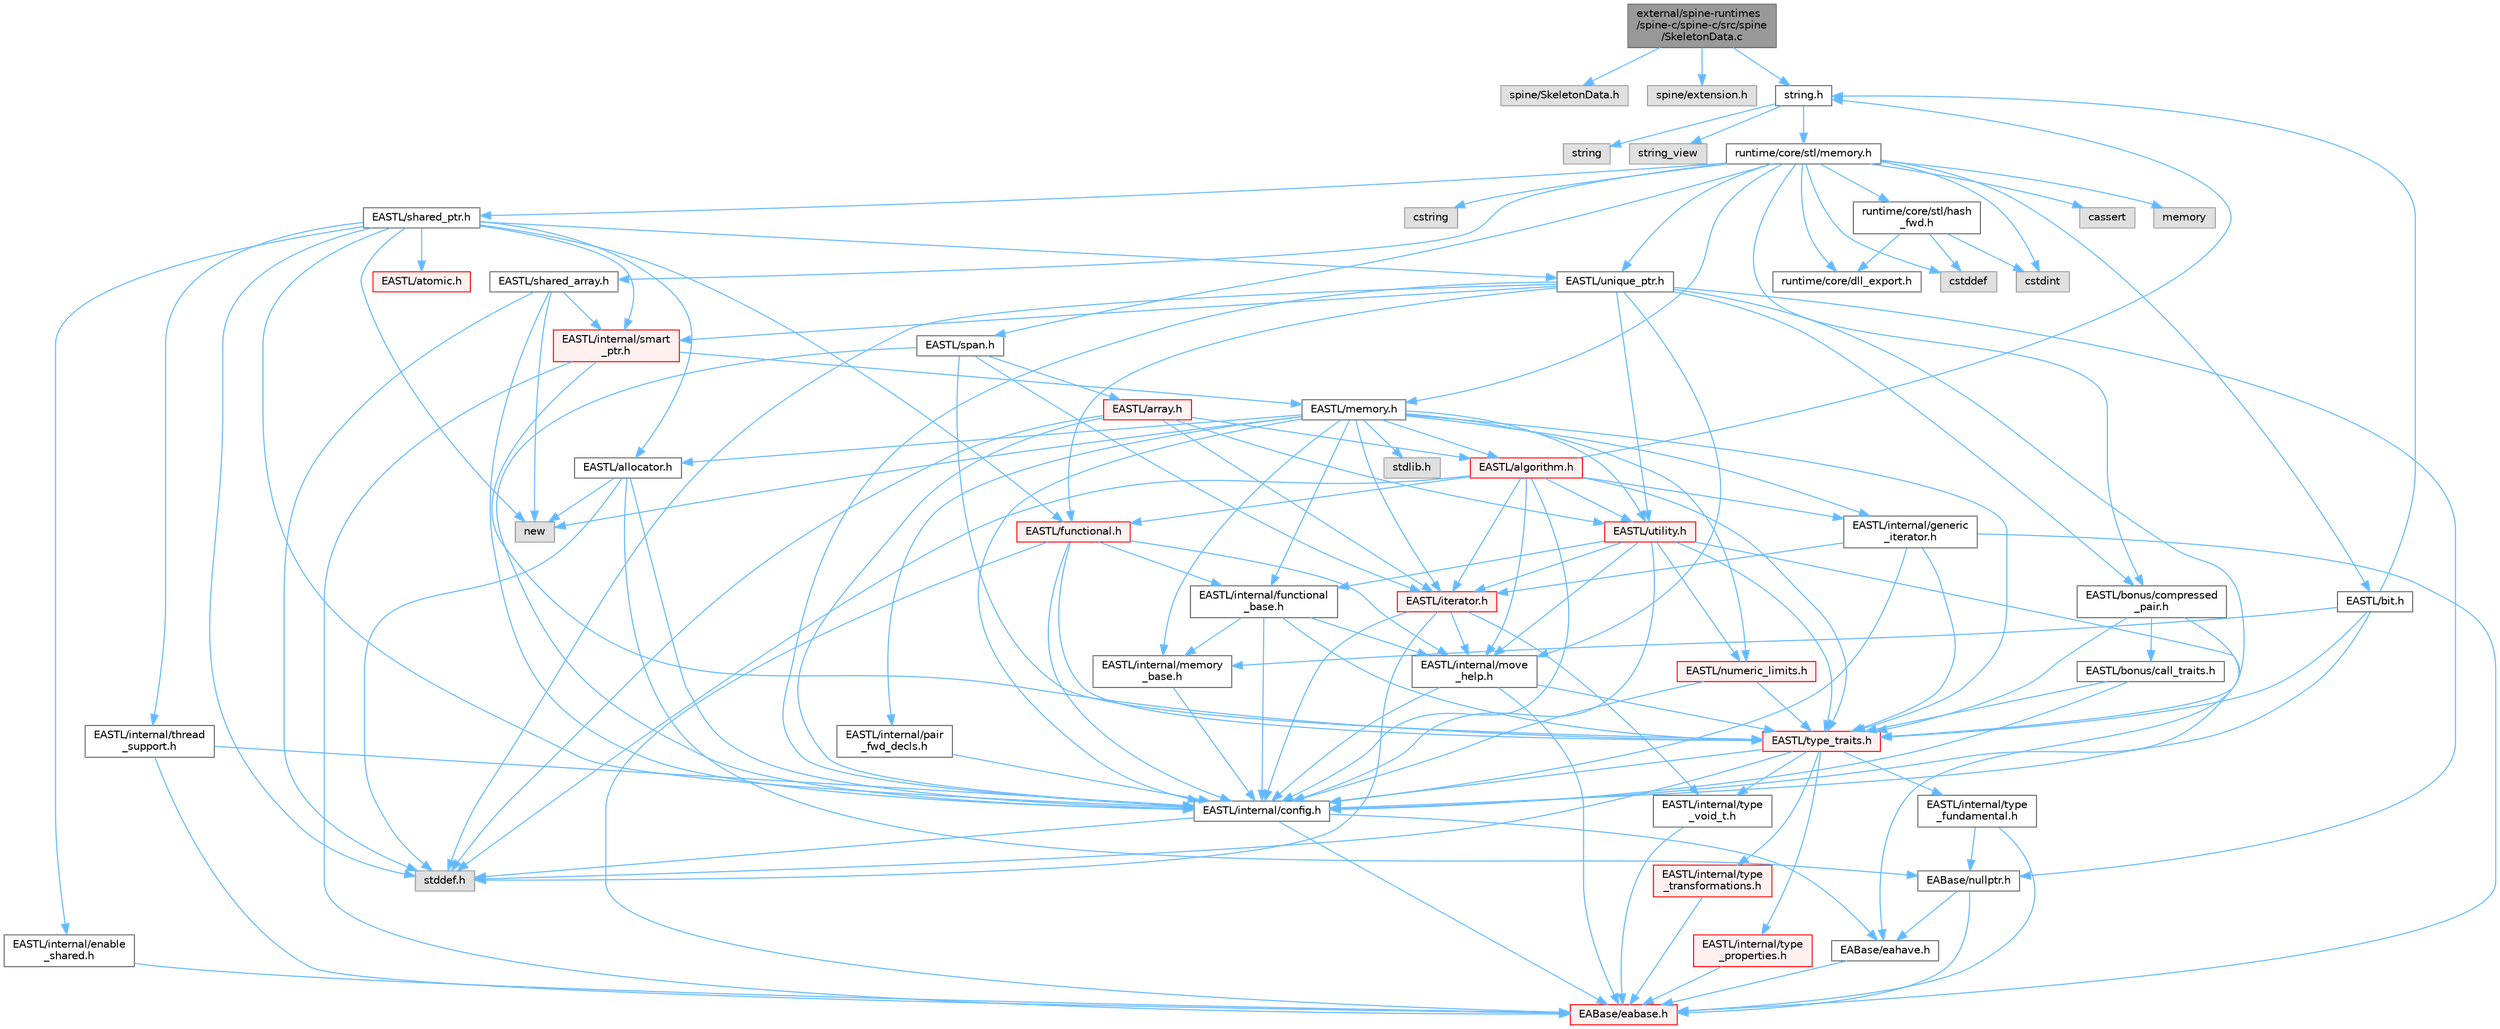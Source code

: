 digraph "external/spine-runtimes/spine-c/spine-c/src/spine/SkeletonData.c"
{
 // LATEX_PDF_SIZE
  bgcolor="transparent";
  edge [fontname=Helvetica,fontsize=10,labelfontname=Helvetica,labelfontsize=10];
  node [fontname=Helvetica,fontsize=10,shape=box,height=0.2,width=0.4];
  Node1 [id="Node000001",label="external/spine-runtimes\l/spine-c/spine-c/src/spine\l/SkeletonData.c",height=0.2,width=0.4,color="gray40", fillcolor="grey60", style="filled", fontcolor="black",tooltip=" "];
  Node1 -> Node2 [id="edge145_Node000001_Node000002",color="steelblue1",style="solid",tooltip=" "];
  Node2 [id="Node000002",label="spine/SkeletonData.h",height=0.2,width=0.4,color="grey60", fillcolor="#E0E0E0", style="filled",tooltip=" "];
  Node1 -> Node3 [id="edge146_Node000001_Node000003",color="steelblue1",style="solid",tooltip=" "];
  Node3 [id="Node000003",label="spine/extension.h",height=0.2,width=0.4,color="grey60", fillcolor="#E0E0E0", style="filled",tooltip=" "];
  Node1 -> Node4 [id="edge147_Node000001_Node000004",color="steelblue1",style="solid",tooltip=" "];
  Node4 [id="Node000004",label="string.h",height=0.2,width=0.4,color="grey40", fillcolor="white", style="filled",URL="$string_8h.html",tooltip=" "];
  Node4 -> Node5 [id="edge148_Node000004_Node000005",color="steelblue1",style="solid",tooltip=" "];
  Node5 [id="Node000005",label="string",height=0.2,width=0.4,color="grey60", fillcolor="#E0E0E0", style="filled",tooltip=" "];
  Node4 -> Node6 [id="edge149_Node000004_Node000006",color="steelblue1",style="solid",tooltip=" "];
  Node6 [id="Node000006",label="string_view",height=0.2,width=0.4,color="grey60", fillcolor="#E0E0E0", style="filled",tooltip=" "];
  Node4 -> Node7 [id="edge150_Node000004_Node000007",color="steelblue1",style="solid",tooltip=" "];
  Node7 [id="Node000007",label="runtime/core/stl/memory.h",height=0.2,width=0.4,color="grey40", fillcolor="white", style="filled",URL="$runtime_2core_2stl_2memory_8h.html",tooltip=" "];
  Node7 -> Node8 [id="edge151_Node000007_Node000008",color="steelblue1",style="solid",tooltip=" "];
  Node8 [id="Node000008",label="cstddef",height=0.2,width=0.4,color="grey60", fillcolor="#E0E0E0", style="filled",tooltip=" "];
  Node7 -> Node9 [id="edge152_Node000007_Node000009",color="steelblue1",style="solid",tooltip=" "];
  Node9 [id="Node000009",label="cstdint",height=0.2,width=0.4,color="grey60", fillcolor="#E0E0E0", style="filled",tooltip=" "];
  Node7 -> Node10 [id="edge153_Node000007_Node000010",color="steelblue1",style="solid",tooltip=" "];
  Node10 [id="Node000010",label="cassert",height=0.2,width=0.4,color="grey60", fillcolor="#E0E0E0", style="filled",tooltip=" "];
  Node7 -> Node11 [id="edge154_Node000007_Node000011",color="steelblue1",style="solid",tooltip=" "];
  Node11 [id="Node000011",label="memory",height=0.2,width=0.4,color="grey60", fillcolor="#E0E0E0", style="filled",tooltip=" "];
  Node7 -> Node12 [id="edge155_Node000007_Node000012",color="steelblue1",style="solid",tooltip=" "];
  Node12 [id="Node000012",label="cstring",height=0.2,width=0.4,color="grey60", fillcolor="#E0E0E0", style="filled",tooltip=" "];
  Node7 -> Node13 [id="edge156_Node000007_Node000013",color="steelblue1",style="solid",tooltip=" "];
  Node13 [id="Node000013",label="EASTL/bit.h",height=0.2,width=0.4,color="grey40", fillcolor="white", style="filled",URL="$bit_8h.html",tooltip=" "];
  Node13 -> Node14 [id="edge157_Node000013_Node000014",color="steelblue1",style="solid",tooltip=" "];
  Node14 [id="Node000014",label="EASTL/internal/config.h",height=0.2,width=0.4,color="grey40", fillcolor="white", style="filled",URL="$runtime_2_e_a_s_t_l_2include_2_e_a_s_t_l_2internal_2config_8h.html",tooltip=" "];
  Node14 -> Node15 [id="edge158_Node000014_Node000015",color="steelblue1",style="solid",tooltip=" "];
  Node15 [id="Node000015",label="EABase/eabase.h",height=0.2,width=0.4,color="red", fillcolor="#FFF0F0", style="filled",URL="$eabase_8h.html",tooltip=" "];
  Node14 -> Node21 [id="edge159_Node000014_Node000021",color="steelblue1",style="solid",tooltip=" "];
  Node21 [id="Node000021",label="EABase/eahave.h",height=0.2,width=0.4,color="grey40", fillcolor="white", style="filled",URL="$eahave_8h.html",tooltip=" "];
  Node21 -> Node15 [id="edge160_Node000021_Node000015",color="steelblue1",style="solid",tooltip=" "];
  Node14 -> Node22 [id="edge161_Node000014_Node000022",color="steelblue1",style="solid",tooltip=" "];
  Node22 [id="Node000022",label="stddef.h",height=0.2,width=0.4,color="grey60", fillcolor="#E0E0E0", style="filled",tooltip=" "];
  Node13 -> Node23 [id="edge162_Node000013_Node000023",color="steelblue1",style="solid",tooltip=" "];
  Node23 [id="Node000023",label="EASTL/internal/memory\l_base.h",height=0.2,width=0.4,color="grey40", fillcolor="white", style="filled",URL="$memory__base_8h.html",tooltip=" "];
  Node23 -> Node14 [id="edge163_Node000023_Node000014",color="steelblue1",style="solid",tooltip=" "];
  Node13 -> Node24 [id="edge164_Node000013_Node000024",color="steelblue1",style="solid",tooltip=" "];
  Node24 [id="Node000024",label="EASTL/type_traits.h",height=0.2,width=0.4,color="red", fillcolor="#FFF0F0", style="filled",URL="$_e_a_s_t_l_2include_2_e_a_s_t_l_2type__traits_8h.html",tooltip=" "];
  Node24 -> Node14 [id="edge165_Node000024_Node000014",color="steelblue1",style="solid",tooltip=" "];
  Node24 -> Node22 [id="edge166_Node000024_Node000022",color="steelblue1",style="solid",tooltip=" "];
  Node24 -> Node25 [id="edge167_Node000024_Node000025",color="steelblue1",style="solid",tooltip=" "];
  Node25 [id="Node000025",label="EASTL/internal/type\l_fundamental.h",height=0.2,width=0.4,color="grey40", fillcolor="white", style="filled",URL="$type__fundamental_8h.html",tooltip=" "];
  Node25 -> Node15 [id="edge168_Node000025_Node000015",color="steelblue1",style="solid",tooltip=" "];
  Node25 -> Node26 [id="edge169_Node000025_Node000026",color="steelblue1",style="solid",tooltip=" "];
  Node26 [id="Node000026",label="EABase/nullptr.h",height=0.2,width=0.4,color="grey40", fillcolor="white", style="filled",URL="$nullptr_8h.html",tooltip=" "];
  Node26 -> Node15 [id="edge170_Node000026_Node000015",color="steelblue1",style="solid",tooltip=" "];
  Node26 -> Node21 [id="edge171_Node000026_Node000021",color="steelblue1",style="solid",tooltip=" "];
  Node24 -> Node27 [id="edge172_Node000024_Node000027",color="steelblue1",style="solid",tooltip=" "];
  Node27 [id="Node000027",label="EASTL/internal/type\l_transformations.h",height=0.2,width=0.4,color="red", fillcolor="#FFF0F0", style="filled",URL="$type__transformations_8h.html",tooltip=" "];
  Node27 -> Node15 [id="edge173_Node000027_Node000015",color="steelblue1",style="solid",tooltip=" "];
  Node24 -> Node29 [id="edge174_Node000024_Node000029",color="steelblue1",style="solid",tooltip=" "];
  Node29 [id="Node000029",label="EASTL/internal/type\l_void_t.h",height=0.2,width=0.4,color="grey40", fillcolor="white", style="filled",URL="$type__void__t_8h.html",tooltip=" "];
  Node29 -> Node15 [id="edge175_Node000029_Node000015",color="steelblue1",style="solid",tooltip=" "];
  Node24 -> Node30 [id="edge176_Node000024_Node000030",color="steelblue1",style="solid",tooltip=" "];
  Node30 [id="Node000030",label="EASTL/internal/type\l_properties.h",height=0.2,width=0.4,color="red", fillcolor="#FFF0F0", style="filled",URL="$type__properties_8h.html",tooltip=" "];
  Node30 -> Node15 [id="edge177_Node000030_Node000015",color="steelblue1",style="solid",tooltip=" "];
  Node13 -> Node4 [id="edge178_Node000013_Node000004",color="steelblue1",style="solid",tooltip=" "];
  Node7 -> Node34 [id="edge179_Node000007_Node000034",color="steelblue1",style="solid",tooltip=" "];
  Node34 [id="Node000034",label="EASTL/memory.h",height=0.2,width=0.4,color="grey40", fillcolor="white", style="filled",URL="$runtime_2_e_a_s_t_l_2include_2_e_a_s_t_l_2memory_8h.html",tooltip=" "];
  Node34 -> Node14 [id="edge180_Node000034_Node000014",color="steelblue1",style="solid",tooltip=" "];
  Node34 -> Node23 [id="edge181_Node000034_Node000023",color="steelblue1",style="solid",tooltip=" "];
  Node34 -> Node35 [id="edge182_Node000034_Node000035",color="steelblue1",style="solid",tooltip=" "];
  Node35 [id="Node000035",label="EASTL/internal/generic\l_iterator.h",height=0.2,width=0.4,color="grey40", fillcolor="white", style="filled",URL="$generic__iterator_8h.html",tooltip=" "];
  Node35 -> Node15 [id="edge183_Node000035_Node000015",color="steelblue1",style="solid",tooltip=" "];
  Node35 -> Node14 [id="edge184_Node000035_Node000014",color="steelblue1",style="solid",tooltip=" "];
  Node35 -> Node36 [id="edge185_Node000035_Node000036",color="steelblue1",style="solid",tooltip=" "];
  Node36 [id="Node000036",label="EASTL/iterator.h",height=0.2,width=0.4,color="red", fillcolor="#FFF0F0", style="filled",URL="$_e_a_s_t_l_2include_2_e_a_s_t_l_2iterator_8h.html",tooltip=" "];
  Node36 -> Node14 [id="edge186_Node000036_Node000014",color="steelblue1",style="solid",tooltip=" "];
  Node36 -> Node37 [id="edge187_Node000036_Node000037",color="steelblue1",style="solid",tooltip=" "];
  Node37 [id="Node000037",label="EASTL/internal/move\l_help.h",height=0.2,width=0.4,color="grey40", fillcolor="white", style="filled",URL="$move__help_8h.html",tooltip=" "];
  Node37 -> Node15 [id="edge188_Node000037_Node000015",color="steelblue1",style="solid",tooltip=" "];
  Node37 -> Node14 [id="edge189_Node000037_Node000014",color="steelblue1",style="solid",tooltip=" "];
  Node37 -> Node24 [id="edge190_Node000037_Node000024",color="steelblue1",style="solid",tooltip=" "];
  Node36 -> Node29 [id="edge191_Node000036_Node000029",color="steelblue1",style="solid",tooltip=" "];
  Node36 -> Node22 [id="edge192_Node000036_Node000022",color="steelblue1",style="solid",tooltip=" "];
  Node35 -> Node24 [id="edge193_Node000035_Node000024",color="steelblue1",style="solid",tooltip=" "];
  Node34 -> Node39 [id="edge194_Node000034_Node000039",color="steelblue1",style="solid",tooltip=" "];
  Node39 [id="Node000039",label="EASTL/internal/pair\l_fwd_decls.h",height=0.2,width=0.4,color="grey40", fillcolor="white", style="filled",URL="$pair__fwd__decls_8h.html",tooltip=" "];
  Node39 -> Node14 [id="edge195_Node000039_Node000014",color="steelblue1",style="solid",tooltip=" "];
  Node34 -> Node40 [id="edge196_Node000034_Node000040",color="steelblue1",style="solid",tooltip=" "];
  Node40 [id="Node000040",label="EASTL/internal/functional\l_base.h",height=0.2,width=0.4,color="grey40", fillcolor="white", style="filled",URL="$functional__base_8h.html",tooltip=" "];
  Node40 -> Node14 [id="edge197_Node000040_Node000014",color="steelblue1",style="solid",tooltip=" "];
  Node40 -> Node23 [id="edge198_Node000040_Node000023",color="steelblue1",style="solid",tooltip=" "];
  Node40 -> Node37 [id="edge199_Node000040_Node000037",color="steelblue1",style="solid",tooltip=" "];
  Node40 -> Node24 [id="edge200_Node000040_Node000024",color="steelblue1",style="solid",tooltip=" "];
  Node34 -> Node41 [id="edge201_Node000034_Node000041",color="steelblue1",style="solid",tooltip=" "];
  Node41 [id="Node000041",label="EASTL/algorithm.h",height=0.2,width=0.4,color="red", fillcolor="#FFF0F0", style="filled",URL="$_e_a_s_t_l_2include_2_e_a_s_t_l_2algorithm_8h.html",tooltip=" "];
  Node41 -> Node14 [id="edge202_Node000041_Node000014",color="steelblue1",style="solid",tooltip=" "];
  Node41 -> Node24 [id="edge203_Node000041_Node000024",color="steelblue1",style="solid",tooltip=" "];
  Node41 -> Node37 [id="edge204_Node000041_Node000037",color="steelblue1",style="solid",tooltip=" "];
  Node41 -> Node36 [id="edge205_Node000041_Node000036",color="steelblue1",style="solid",tooltip=" "];
  Node41 -> Node44 [id="edge206_Node000041_Node000044",color="steelblue1",style="solid",tooltip=" "];
  Node44 [id="Node000044",label="EASTL/functional.h",height=0.2,width=0.4,color="red", fillcolor="#FFF0F0", style="filled",URL="$_e_a_s_t_l_2include_2_e_a_s_t_l_2functional_8h.html",tooltip=" "];
  Node44 -> Node15 [id="edge207_Node000044_Node000015",color="steelblue1",style="solid",tooltip=" "];
  Node44 -> Node14 [id="edge208_Node000044_Node000014",color="steelblue1",style="solid",tooltip=" "];
  Node44 -> Node37 [id="edge209_Node000044_Node000037",color="steelblue1",style="solid",tooltip=" "];
  Node44 -> Node24 [id="edge210_Node000044_Node000024",color="steelblue1",style="solid",tooltip=" "];
  Node44 -> Node40 [id="edge211_Node000044_Node000040",color="steelblue1",style="solid",tooltip=" "];
  Node41 -> Node51 [id="edge212_Node000041_Node000051",color="steelblue1",style="solid",tooltip=" "];
  Node51 [id="Node000051",label="EASTL/utility.h",height=0.2,width=0.4,color="red", fillcolor="#FFF0F0", style="filled",URL="$runtime_2_e_a_s_t_l_2include_2_e_a_s_t_l_2utility_8h.html",tooltip=" "];
  Node51 -> Node14 [id="edge213_Node000051_Node000014",color="steelblue1",style="solid",tooltip=" "];
  Node51 -> Node24 [id="edge214_Node000051_Node000024",color="steelblue1",style="solid",tooltip=" "];
  Node51 -> Node36 [id="edge215_Node000051_Node000036",color="steelblue1",style="solid",tooltip=" "];
  Node51 -> Node52 [id="edge216_Node000051_Node000052",color="steelblue1",style="solid",tooltip=" "];
  Node52 [id="Node000052",label="EASTL/numeric_limits.h",height=0.2,width=0.4,color="red", fillcolor="#FFF0F0", style="filled",URL="$numeric__limits_8h.html",tooltip=" "];
  Node52 -> Node14 [id="edge217_Node000052_Node000014",color="steelblue1",style="solid",tooltip=" "];
  Node52 -> Node24 [id="edge218_Node000052_Node000024",color="steelblue1",style="solid",tooltip=" "];
  Node51 -> Node40 [id="edge219_Node000051_Node000040",color="steelblue1",style="solid",tooltip=" "];
  Node51 -> Node37 [id="edge220_Node000051_Node000037",color="steelblue1",style="solid",tooltip=" "];
  Node51 -> Node21 [id="edge221_Node000051_Node000021",color="steelblue1",style="solid",tooltip=" "];
  Node41 -> Node35 [id="edge222_Node000041_Node000035",color="steelblue1",style="solid",tooltip=" "];
  Node41 -> Node22 [id="edge223_Node000041_Node000022",color="steelblue1",style="solid",tooltip=" "];
  Node41 -> Node4 [id="edge224_Node000041_Node000004",color="steelblue1",style="solid",tooltip=" "];
  Node34 -> Node24 [id="edge225_Node000034_Node000024",color="steelblue1",style="solid",tooltip=" "];
  Node34 -> Node48 [id="edge226_Node000034_Node000048",color="steelblue1",style="solid",tooltip=" "];
  Node48 [id="Node000048",label="EASTL/allocator.h",height=0.2,width=0.4,color="grey40", fillcolor="white", style="filled",URL="$runtime_2_e_a_s_t_l_2include_2_e_a_s_t_l_2allocator_8h.html",tooltip=" "];
  Node48 -> Node14 [id="edge227_Node000048_Node000014",color="steelblue1",style="solid",tooltip=" "];
  Node48 -> Node26 [id="edge228_Node000048_Node000026",color="steelblue1",style="solid",tooltip=" "];
  Node48 -> Node22 [id="edge229_Node000048_Node000022",color="steelblue1",style="solid",tooltip=" "];
  Node48 -> Node49 [id="edge230_Node000048_Node000049",color="steelblue1",style="solid",tooltip=" "];
  Node49 [id="Node000049",label="new",height=0.2,width=0.4,color="grey60", fillcolor="#E0E0E0", style="filled",tooltip=" "];
  Node34 -> Node36 [id="edge231_Node000034_Node000036",color="steelblue1",style="solid",tooltip=" "];
  Node34 -> Node51 [id="edge232_Node000034_Node000051",color="steelblue1",style="solid",tooltip=" "];
  Node34 -> Node52 [id="edge233_Node000034_Node000052",color="steelblue1",style="solid",tooltip=" "];
  Node34 -> Node61 [id="edge234_Node000034_Node000061",color="steelblue1",style="solid",tooltip=" "];
  Node61 [id="Node000061",label="stdlib.h",height=0.2,width=0.4,color="grey60", fillcolor="#E0E0E0", style="filled",tooltip=" "];
  Node34 -> Node49 [id="edge235_Node000034_Node000049",color="steelblue1",style="solid",tooltip=" "];
  Node7 -> Node62 [id="edge236_Node000007_Node000062",color="steelblue1",style="solid",tooltip=" "];
  Node62 [id="Node000062",label="EASTL/shared_array.h",height=0.2,width=0.4,color="grey40", fillcolor="white", style="filled",URL="$shared__array_8h.html",tooltip=" "];
  Node62 -> Node14 [id="edge237_Node000062_Node000014",color="steelblue1",style="solid",tooltip=" "];
  Node62 -> Node63 [id="edge238_Node000062_Node000063",color="steelblue1",style="solid",tooltip=" "];
  Node63 [id="Node000063",label="EASTL/internal/smart\l_ptr.h",height=0.2,width=0.4,color="red", fillcolor="#FFF0F0", style="filled",URL="$smart__ptr_8h.html",tooltip=" "];
  Node63 -> Node15 [id="edge239_Node000063_Node000015",color="steelblue1",style="solid",tooltip=" "];
  Node63 -> Node34 [id="edge240_Node000063_Node000034",color="steelblue1",style="solid",tooltip=" "];
  Node63 -> Node24 [id="edge241_Node000063_Node000024",color="steelblue1",style="solid",tooltip=" "];
  Node62 -> Node49 [id="edge242_Node000062_Node000049",color="steelblue1",style="solid",tooltip=" "];
  Node62 -> Node22 [id="edge243_Node000062_Node000022",color="steelblue1",style="solid",tooltip=" "];
  Node7 -> Node65 [id="edge244_Node000007_Node000065",color="steelblue1",style="solid",tooltip=" "];
  Node65 [id="Node000065",label="EASTL/unique_ptr.h",height=0.2,width=0.4,color="grey40", fillcolor="white", style="filled",URL="$unique__ptr_8h.html",tooltip=" "];
  Node65 -> Node26 [id="edge245_Node000065_Node000026",color="steelblue1",style="solid",tooltip=" "];
  Node65 -> Node66 [id="edge246_Node000065_Node000066",color="steelblue1",style="solid",tooltip=" "];
  Node66 [id="Node000066",label="EASTL/bonus/compressed\l_pair.h",height=0.2,width=0.4,color="grey40", fillcolor="white", style="filled",URL="$compressed__pair_8h.html",tooltip=" "];
  Node66 -> Node14 [id="edge247_Node000066_Node000014",color="steelblue1",style="solid",tooltip=" "];
  Node66 -> Node24 [id="edge248_Node000066_Node000024",color="steelblue1",style="solid",tooltip=" "];
  Node66 -> Node67 [id="edge249_Node000066_Node000067",color="steelblue1",style="solid",tooltip=" "];
  Node67 [id="Node000067",label="EASTL/bonus/call_traits.h",height=0.2,width=0.4,color="grey40", fillcolor="white", style="filled",URL="$call__traits_8h.html",tooltip=" "];
  Node67 -> Node14 [id="edge250_Node000067_Node000014",color="steelblue1",style="solid",tooltip=" "];
  Node67 -> Node24 [id="edge251_Node000067_Node000024",color="steelblue1",style="solid",tooltip=" "];
  Node65 -> Node44 [id="edge252_Node000065_Node000044",color="steelblue1",style="solid",tooltip=" "];
  Node65 -> Node14 [id="edge253_Node000065_Node000014",color="steelblue1",style="solid",tooltip=" "];
  Node65 -> Node37 [id="edge254_Node000065_Node000037",color="steelblue1",style="solid",tooltip=" "];
  Node65 -> Node63 [id="edge255_Node000065_Node000063",color="steelblue1",style="solid",tooltip=" "];
  Node65 -> Node24 [id="edge256_Node000065_Node000024",color="steelblue1",style="solid",tooltip=" "];
  Node65 -> Node51 [id="edge257_Node000065_Node000051",color="steelblue1",style="solid",tooltip=" "];
  Node65 -> Node22 [id="edge258_Node000065_Node000022",color="steelblue1",style="solid",tooltip=" "];
  Node7 -> Node68 [id="edge259_Node000007_Node000068",color="steelblue1",style="solid",tooltip=" "];
  Node68 [id="Node000068",label="EASTL/shared_ptr.h",height=0.2,width=0.4,color="grey40", fillcolor="white", style="filled",URL="$shared__ptr_8h.html",tooltip=" "];
  Node68 -> Node14 [id="edge260_Node000068_Node000014",color="steelblue1",style="solid",tooltip=" "];
  Node68 -> Node63 [id="edge261_Node000068_Node000063",color="steelblue1",style="solid",tooltip=" "];
  Node68 -> Node69 [id="edge262_Node000068_Node000069",color="steelblue1",style="solid",tooltip=" "];
  Node69 [id="Node000069",label="EASTL/internal/thread\l_support.h",height=0.2,width=0.4,color="grey40", fillcolor="white", style="filled",URL="$thread__support_8h.html",tooltip=" "];
  Node69 -> Node15 [id="edge263_Node000069_Node000015",color="steelblue1",style="solid",tooltip=" "];
  Node69 -> Node14 [id="edge264_Node000069_Node000014",color="steelblue1",style="solid",tooltip=" "];
  Node68 -> Node65 [id="edge265_Node000068_Node000065",color="steelblue1",style="solid",tooltip=" "];
  Node68 -> Node44 [id="edge266_Node000068_Node000044",color="steelblue1",style="solid",tooltip=" "];
  Node68 -> Node48 [id="edge267_Node000068_Node000048",color="steelblue1",style="solid",tooltip=" "];
  Node68 -> Node70 [id="edge268_Node000068_Node000070",color="steelblue1",style="solid",tooltip=" "];
  Node70 [id="Node000070",label="EASTL/atomic.h",height=0.2,width=0.4,color="red", fillcolor="#FFF0F0", style="filled",URL="$runtime_2_e_a_s_t_l_2include_2_e_a_s_t_l_2atomic_8h.html",tooltip=" "];
  Node68 -> Node49 [id="edge269_Node000068_Node000049",color="steelblue1",style="solid",tooltip=" "];
  Node68 -> Node22 [id="edge270_Node000068_Node000022",color="steelblue1",style="solid",tooltip=" "];
  Node68 -> Node147 [id="edge271_Node000068_Node000147",color="steelblue1",style="solid",tooltip=" "];
  Node147 [id="Node000147",label="EASTL/internal/enable\l_shared.h",height=0.2,width=0.4,color="grey40", fillcolor="white", style="filled",URL="$enable__shared_8h.html",tooltip=" "];
  Node147 -> Node15 [id="edge272_Node000147_Node000015",color="steelblue1",style="solid",tooltip=" "];
  Node7 -> Node148 [id="edge273_Node000007_Node000148",color="steelblue1",style="solid",tooltip=" "];
  Node148 [id="Node000148",label="EASTL/span.h",height=0.2,width=0.4,color="grey40", fillcolor="white", style="filled",URL="$span_8h.html",tooltip=" "];
  Node148 -> Node14 [id="edge274_Node000148_Node000014",color="steelblue1",style="solid",tooltip=" "];
  Node148 -> Node24 [id="edge275_Node000148_Node000024",color="steelblue1",style="solid",tooltip=" "];
  Node148 -> Node36 [id="edge276_Node000148_Node000036",color="steelblue1",style="solid",tooltip=" "];
  Node148 -> Node149 [id="edge277_Node000148_Node000149",color="steelblue1",style="solid",tooltip=" "];
  Node149 [id="Node000149",label="EASTL/array.h",height=0.2,width=0.4,color="red", fillcolor="#FFF0F0", style="filled",URL="$runtime_2_e_a_s_t_l_2include_2_e_a_s_t_l_2array_8h.html",tooltip=" "];
  Node149 -> Node14 [id="edge278_Node000149_Node000014",color="steelblue1",style="solid",tooltip=" "];
  Node149 -> Node36 [id="edge279_Node000149_Node000036",color="steelblue1",style="solid",tooltip=" "];
  Node149 -> Node41 [id="edge280_Node000149_Node000041",color="steelblue1",style="solid",tooltip=" "];
  Node149 -> Node51 [id="edge281_Node000149_Node000051",color="steelblue1",style="solid",tooltip=" "];
  Node149 -> Node22 [id="edge282_Node000149_Node000022",color="steelblue1",style="solid",tooltip=" "];
  Node7 -> Node66 [id="edge283_Node000007_Node000066",color="steelblue1",style="solid",tooltip=" "];
  Node7 -> Node151 [id="edge284_Node000007_Node000151",color="steelblue1",style="solid",tooltip=" "];
  Node151 [id="Node000151",label="runtime/core/dll_export.h",height=0.2,width=0.4,color="grey40", fillcolor="white", style="filled",URL="$dll__export_8h.html",tooltip=" "];
  Node7 -> Node152 [id="edge285_Node000007_Node000152",color="steelblue1",style="solid",tooltip=" "];
  Node152 [id="Node000152",label="runtime/core/stl/hash\l_fwd.h",height=0.2,width=0.4,color="grey40", fillcolor="white", style="filled",URL="$hash__fwd_8h.html",tooltip=" "];
  Node152 -> Node8 [id="edge286_Node000152_Node000008",color="steelblue1",style="solid",tooltip=" "];
  Node152 -> Node9 [id="edge287_Node000152_Node000009",color="steelblue1",style="solid",tooltip=" "];
  Node152 -> Node151 [id="edge288_Node000152_Node000151",color="steelblue1",style="solid",tooltip=" "];
}
